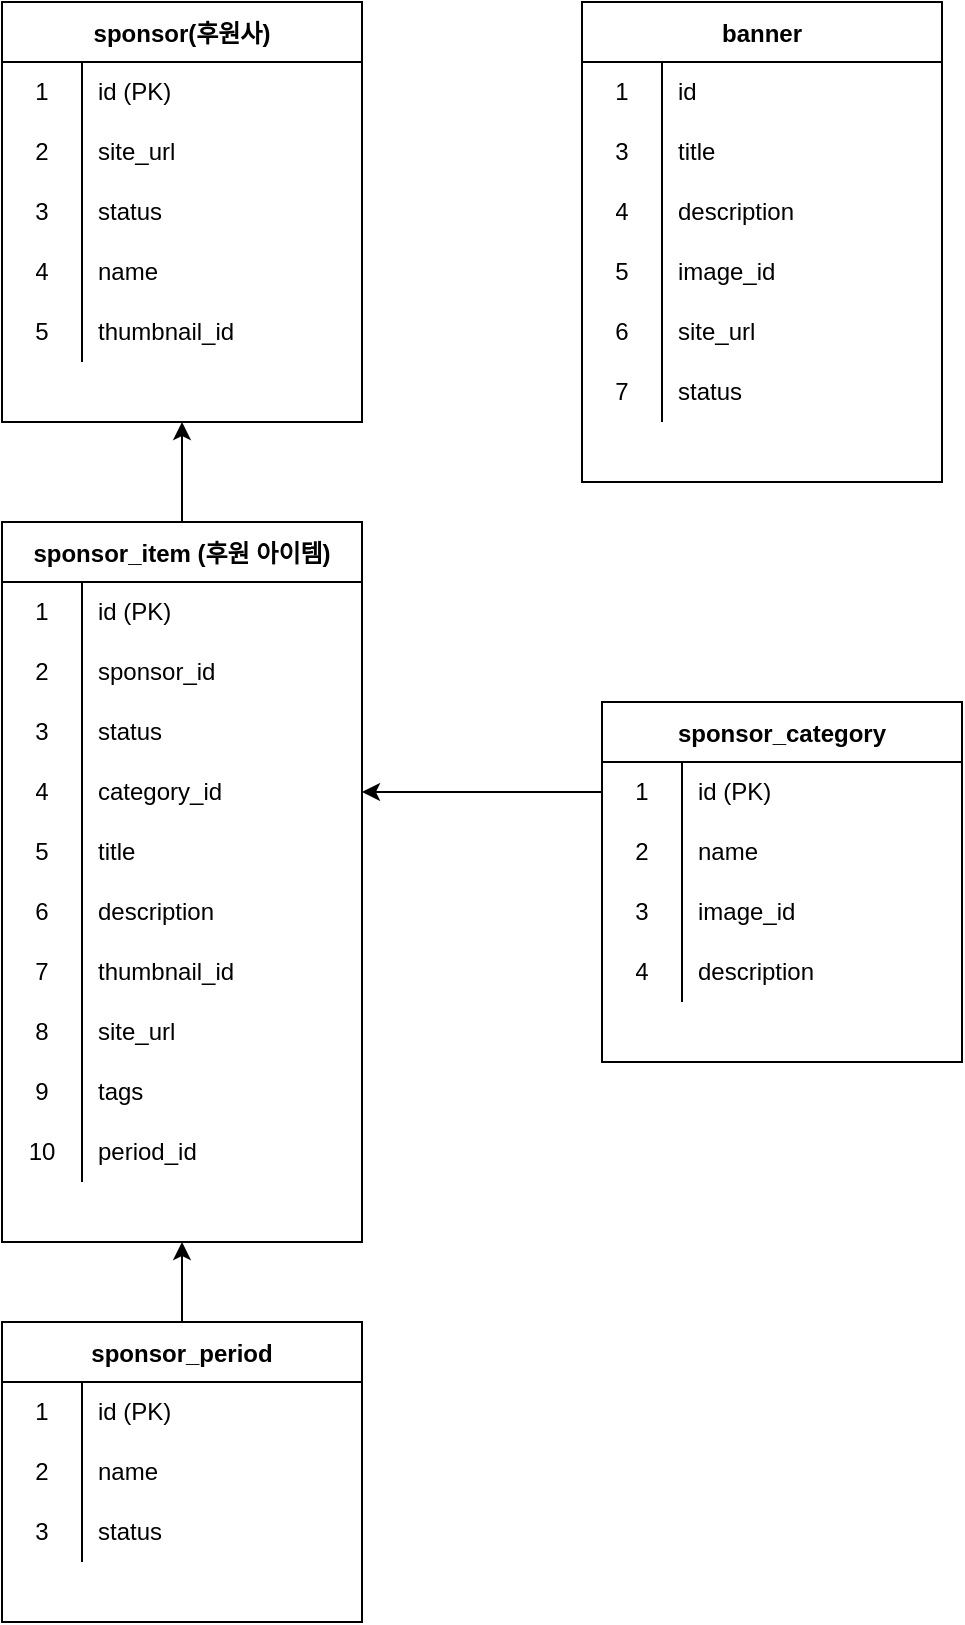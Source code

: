 <mxfile version="20.0.3"><diagram id="O9e_4yObjDnr6SX_5587" name="Page-1"><mxGraphModel dx="1522" dy="926" grid="1" gridSize="10" guides="1" tooltips="1" connect="1" arrows="1" fold="1" page="1" pageScale="1" pageWidth="827" pageHeight="1169" math="0" shadow="0"><root><mxCell id="0"/><mxCell id="1" parent="0"/><mxCell id="rZ8vC4ESYQw1i8KMVPp_-1" value="sponsor(후원사)" style="shape=table;startSize=30;container=1;collapsible=0;childLayout=tableLayout;fixedRows=1;rowLines=0;fontStyle=1;" vertex="1" parent="1"><mxGeometry x="150" y="40" width="180" height="210" as="geometry"/></mxCell><mxCell id="rZ8vC4ESYQw1i8KMVPp_-2" value="" style="shape=tableRow;horizontal=0;startSize=0;swimlaneHead=0;swimlaneBody=0;top=0;left=0;bottom=0;right=0;collapsible=0;dropTarget=0;fillColor=none;points=[[0,0.5],[1,0.5]];portConstraint=eastwest;" vertex="1" parent="rZ8vC4ESYQw1i8KMVPp_-1"><mxGeometry y="30" width="180" height="30" as="geometry"/></mxCell><mxCell id="rZ8vC4ESYQw1i8KMVPp_-3" value="1" style="shape=partialRectangle;html=1;whiteSpace=wrap;connectable=0;fillColor=none;top=0;left=0;bottom=0;right=0;overflow=hidden;pointerEvents=1;" vertex="1" parent="rZ8vC4ESYQw1i8KMVPp_-2"><mxGeometry width="40" height="30" as="geometry"><mxRectangle width="40" height="30" as="alternateBounds"/></mxGeometry></mxCell><mxCell id="rZ8vC4ESYQw1i8KMVPp_-4" value="id (PK)" style="shape=partialRectangle;html=1;whiteSpace=wrap;connectable=0;fillColor=none;top=0;left=0;bottom=0;right=0;align=left;spacingLeft=6;overflow=hidden;" vertex="1" parent="rZ8vC4ESYQw1i8KMVPp_-2"><mxGeometry x="40" width="140" height="30" as="geometry"><mxRectangle width="140" height="30" as="alternateBounds"/></mxGeometry></mxCell><mxCell id="rZ8vC4ESYQw1i8KMVPp_-5" value="" style="shape=tableRow;horizontal=0;startSize=0;swimlaneHead=0;swimlaneBody=0;top=0;left=0;bottom=0;right=0;collapsible=0;dropTarget=0;fillColor=none;points=[[0,0.5],[1,0.5]];portConstraint=eastwest;" vertex="1" parent="rZ8vC4ESYQw1i8KMVPp_-1"><mxGeometry y="60" width="180" height="30" as="geometry"/></mxCell><mxCell id="rZ8vC4ESYQw1i8KMVPp_-6" value="2" style="shape=partialRectangle;html=1;whiteSpace=wrap;connectable=0;fillColor=none;top=0;left=0;bottom=0;right=0;overflow=hidden;" vertex="1" parent="rZ8vC4ESYQw1i8KMVPp_-5"><mxGeometry width="40" height="30" as="geometry"><mxRectangle width="40" height="30" as="alternateBounds"/></mxGeometry></mxCell><mxCell id="rZ8vC4ESYQw1i8KMVPp_-7" value="site_url" style="shape=partialRectangle;html=1;whiteSpace=wrap;connectable=0;fillColor=none;top=0;left=0;bottom=0;right=0;align=left;spacingLeft=6;overflow=hidden;" vertex="1" parent="rZ8vC4ESYQw1i8KMVPp_-5"><mxGeometry x="40" width="140" height="30" as="geometry"><mxRectangle width="140" height="30" as="alternateBounds"/></mxGeometry></mxCell><mxCell id="rZ8vC4ESYQw1i8KMVPp_-8" value="" style="shape=tableRow;horizontal=0;startSize=0;swimlaneHead=0;swimlaneBody=0;top=0;left=0;bottom=0;right=0;collapsible=0;dropTarget=0;fillColor=none;points=[[0,0.5],[1,0.5]];portConstraint=eastwest;" vertex="1" parent="rZ8vC4ESYQw1i8KMVPp_-1"><mxGeometry y="90" width="180" height="30" as="geometry"/></mxCell><mxCell id="rZ8vC4ESYQw1i8KMVPp_-9" value="3" style="shape=partialRectangle;html=1;whiteSpace=wrap;connectable=0;fillColor=none;top=0;left=0;bottom=0;right=0;overflow=hidden;" vertex="1" parent="rZ8vC4ESYQw1i8KMVPp_-8"><mxGeometry width="40" height="30" as="geometry"><mxRectangle width="40" height="30" as="alternateBounds"/></mxGeometry></mxCell><mxCell id="rZ8vC4ESYQw1i8KMVPp_-10" value="status" style="shape=partialRectangle;html=1;whiteSpace=wrap;connectable=0;fillColor=none;top=0;left=0;bottom=0;right=0;align=left;spacingLeft=6;overflow=hidden;" vertex="1" parent="rZ8vC4ESYQw1i8KMVPp_-8"><mxGeometry x="40" width="140" height="30" as="geometry"><mxRectangle width="140" height="30" as="alternateBounds"/></mxGeometry></mxCell><mxCell id="rZ8vC4ESYQw1i8KMVPp_-72" style="shape=tableRow;horizontal=0;startSize=0;swimlaneHead=0;swimlaneBody=0;top=0;left=0;bottom=0;right=0;collapsible=0;dropTarget=0;fillColor=none;points=[[0,0.5],[1,0.5]];portConstraint=eastwest;" vertex="1" parent="rZ8vC4ESYQw1i8KMVPp_-1"><mxGeometry y="120" width="180" height="30" as="geometry"/></mxCell><mxCell id="rZ8vC4ESYQw1i8KMVPp_-73" value="4" style="shape=partialRectangle;html=1;whiteSpace=wrap;connectable=0;fillColor=none;top=0;left=0;bottom=0;right=0;overflow=hidden;" vertex="1" parent="rZ8vC4ESYQw1i8KMVPp_-72"><mxGeometry width="40" height="30" as="geometry"><mxRectangle width="40" height="30" as="alternateBounds"/></mxGeometry></mxCell><mxCell id="rZ8vC4ESYQw1i8KMVPp_-74" value="name" style="shape=partialRectangle;html=1;whiteSpace=wrap;connectable=0;fillColor=none;top=0;left=0;bottom=0;right=0;align=left;spacingLeft=6;overflow=hidden;" vertex="1" parent="rZ8vC4ESYQw1i8KMVPp_-72"><mxGeometry x="40" width="140" height="30" as="geometry"><mxRectangle width="140" height="30" as="alternateBounds"/></mxGeometry></mxCell><mxCell id="rZ8vC4ESYQw1i8KMVPp_-75" style="shape=tableRow;horizontal=0;startSize=0;swimlaneHead=0;swimlaneBody=0;top=0;left=0;bottom=0;right=0;collapsible=0;dropTarget=0;fillColor=none;points=[[0,0.5],[1,0.5]];portConstraint=eastwest;" vertex="1" parent="rZ8vC4ESYQw1i8KMVPp_-1"><mxGeometry y="150" width="180" height="30" as="geometry"/></mxCell><mxCell id="rZ8vC4ESYQw1i8KMVPp_-76" value="5" style="shape=partialRectangle;html=1;whiteSpace=wrap;connectable=0;fillColor=none;top=0;left=0;bottom=0;right=0;overflow=hidden;" vertex="1" parent="rZ8vC4ESYQw1i8KMVPp_-75"><mxGeometry width="40" height="30" as="geometry"><mxRectangle width="40" height="30" as="alternateBounds"/></mxGeometry></mxCell><mxCell id="rZ8vC4ESYQw1i8KMVPp_-77" value="thumbnail_id" style="shape=partialRectangle;html=1;whiteSpace=wrap;connectable=0;fillColor=none;top=0;left=0;bottom=0;right=0;align=left;spacingLeft=6;overflow=hidden;" vertex="1" parent="rZ8vC4ESYQw1i8KMVPp_-75"><mxGeometry x="40" width="140" height="30" as="geometry"><mxRectangle width="140" height="30" as="alternateBounds"/></mxGeometry></mxCell><mxCell id="rZ8vC4ESYQw1i8KMVPp_-14" value="sponsor_category" style="shape=table;startSize=30;container=1;collapsible=0;childLayout=tableLayout;fixedRows=1;rowLines=0;fontStyle=1;" vertex="1" parent="1"><mxGeometry x="450" y="390" width="180" height="180" as="geometry"/></mxCell><mxCell id="rZ8vC4ESYQw1i8KMVPp_-15" value="" style="shape=tableRow;horizontal=0;startSize=0;swimlaneHead=0;swimlaneBody=0;top=0;left=0;bottom=0;right=0;collapsible=0;dropTarget=0;fillColor=none;points=[[0,0.5],[1,0.5]];portConstraint=eastwest;" vertex="1" parent="rZ8vC4ESYQw1i8KMVPp_-14"><mxGeometry y="30" width="180" height="30" as="geometry"/></mxCell><mxCell id="rZ8vC4ESYQw1i8KMVPp_-16" value="1" style="shape=partialRectangle;html=1;whiteSpace=wrap;connectable=0;fillColor=none;top=0;left=0;bottom=0;right=0;overflow=hidden;pointerEvents=1;" vertex="1" parent="rZ8vC4ESYQw1i8KMVPp_-15"><mxGeometry width="40" height="30" as="geometry"><mxRectangle width="40" height="30" as="alternateBounds"/></mxGeometry></mxCell><mxCell id="rZ8vC4ESYQw1i8KMVPp_-17" value="id (PK)" style="shape=partialRectangle;html=1;whiteSpace=wrap;connectable=0;fillColor=none;top=0;left=0;bottom=0;right=0;align=left;spacingLeft=6;overflow=hidden;" vertex="1" parent="rZ8vC4ESYQw1i8KMVPp_-15"><mxGeometry x="40" width="140" height="30" as="geometry"><mxRectangle width="140" height="30" as="alternateBounds"/></mxGeometry></mxCell><mxCell id="rZ8vC4ESYQw1i8KMVPp_-18" value="" style="shape=tableRow;horizontal=0;startSize=0;swimlaneHead=0;swimlaneBody=0;top=0;left=0;bottom=0;right=0;collapsible=0;dropTarget=0;fillColor=none;points=[[0,0.5],[1,0.5]];portConstraint=eastwest;" vertex="1" parent="rZ8vC4ESYQw1i8KMVPp_-14"><mxGeometry y="60" width="180" height="30" as="geometry"/></mxCell><mxCell id="rZ8vC4ESYQw1i8KMVPp_-19" value="2" style="shape=partialRectangle;html=1;whiteSpace=wrap;connectable=0;fillColor=none;top=0;left=0;bottom=0;right=0;overflow=hidden;" vertex="1" parent="rZ8vC4ESYQw1i8KMVPp_-18"><mxGeometry width="40" height="30" as="geometry"><mxRectangle width="40" height="30" as="alternateBounds"/></mxGeometry></mxCell><mxCell id="rZ8vC4ESYQw1i8KMVPp_-20" value="name" style="shape=partialRectangle;html=1;whiteSpace=wrap;connectable=0;fillColor=none;top=0;left=0;bottom=0;right=0;align=left;spacingLeft=6;overflow=hidden;" vertex="1" parent="rZ8vC4ESYQw1i8KMVPp_-18"><mxGeometry x="40" width="140" height="30" as="geometry"><mxRectangle width="140" height="30" as="alternateBounds"/></mxGeometry></mxCell><mxCell id="rZ8vC4ESYQw1i8KMVPp_-78" style="shape=tableRow;horizontal=0;startSize=0;swimlaneHead=0;swimlaneBody=0;top=0;left=0;bottom=0;right=0;collapsible=0;dropTarget=0;fillColor=none;points=[[0,0.5],[1,0.5]];portConstraint=eastwest;" vertex="1" parent="rZ8vC4ESYQw1i8KMVPp_-14"><mxGeometry y="90" width="180" height="30" as="geometry"/></mxCell><mxCell id="rZ8vC4ESYQw1i8KMVPp_-79" value="3" style="shape=partialRectangle;html=1;whiteSpace=wrap;connectable=0;fillColor=none;top=0;left=0;bottom=0;right=0;overflow=hidden;" vertex="1" parent="rZ8vC4ESYQw1i8KMVPp_-78"><mxGeometry width="40" height="30" as="geometry"><mxRectangle width="40" height="30" as="alternateBounds"/></mxGeometry></mxCell><mxCell id="rZ8vC4ESYQw1i8KMVPp_-80" value="image_id" style="shape=partialRectangle;html=1;whiteSpace=wrap;connectable=0;fillColor=none;top=0;left=0;bottom=0;right=0;align=left;spacingLeft=6;overflow=hidden;" vertex="1" parent="rZ8vC4ESYQw1i8KMVPp_-78"><mxGeometry x="40" width="140" height="30" as="geometry"><mxRectangle width="140" height="30" as="alternateBounds"/></mxGeometry></mxCell><mxCell id="rZ8vC4ESYQw1i8KMVPp_-102" style="shape=tableRow;horizontal=0;startSize=0;swimlaneHead=0;swimlaneBody=0;top=0;left=0;bottom=0;right=0;collapsible=0;dropTarget=0;fillColor=none;points=[[0,0.5],[1,0.5]];portConstraint=eastwest;" vertex="1" parent="rZ8vC4ESYQw1i8KMVPp_-14"><mxGeometry y="120" width="180" height="30" as="geometry"/></mxCell><mxCell id="rZ8vC4ESYQw1i8KMVPp_-103" value="4" style="shape=partialRectangle;html=1;whiteSpace=wrap;connectable=0;fillColor=none;top=0;left=0;bottom=0;right=0;overflow=hidden;" vertex="1" parent="rZ8vC4ESYQw1i8KMVPp_-102"><mxGeometry width="40" height="30" as="geometry"><mxRectangle width="40" height="30" as="alternateBounds"/></mxGeometry></mxCell><mxCell id="rZ8vC4ESYQw1i8KMVPp_-104" value="description" style="shape=partialRectangle;html=1;whiteSpace=wrap;connectable=0;fillColor=none;top=0;left=0;bottom=0;right=0;align=left;spacingLeft=6;overflow=hidden;" vertex="1" parent="rZ8vC4ESYQw1i8KMVPp_-102"><mxGeometry x="40" width="140" height="30" as="geometry"><mxRectangle width="140" height="30" as="alternateBounds"/></mxGeometry></mxCell><mxCell id="rZ8vC4ESYQw1i8KMVPp_-24" value="sponsor_item (후원 아이템)" style="shape=table;startSize=30;container=1;collapsible=0;childLayout=tableLayout;fixedRows=1;rowLines=0;fontStyle=1;" vertex="1" parent="1"><mxGeometry x="150" y="300" width="180" height="360" as="geometry"/></mxCell><mxCell id="rZ8vC4ESYQw1i8KMVPp_-25" value="" style="shape=tableRow;horizontal=0;startSize=0;swimlaneHead=0;swimlaneBody=0;top=0;left=0;bottom=0;right=0;collapsible=0;dropTarget=0;fillColor=none;points=[[0,0.5],[1,0.5]];portConstraint=eastwest;" vertex="1" parent="rZ8vC4ESYQw1i8KMVPp_-24"><mxGeometry y="30" width="180" height="30" as="geometry"/></mxCell><mxCell id="rZ8vC4ESYQw1i8KMVPp_-26" value="1" style="shape=partialRectangle;html=1;whiteSpace=wrap;connectable=0;fillColor=none;top=0;left=0;bottom=0;right=0;overflow=hidden;pointerEvents=1;" vertex="1" parent="rZ8vC4ESYQw1i8KMVPp_-25"><mxGeometry width="40" height="30" as="geometry"><mxRectangle width="40" height="30" as="alternateBounds"/></mxGeometry></mxCell><mxCell id="rZ8vC4ESYQw1i8KMVPp_-27" value="id (PK)" style="shape=partialRectangle;html=1;whiteSpace=wrap;connectable=0;fillColor=none;top=0;left=0;bottom=0;right=0;align=left;spacingLeft=6;overflow=hidden;" vertex="1" parent="rZ8vC4ESYQw1i8KMVPp_-25"><mxGeometry x="40" width="140" height="30" as="geometry"><mxRectangle width="140" height="30" as="alternateBounds"/></mxGeometry></mxCell><mxCell id="rZ8vC4ESYQw1i8KMVPp_-28" value="" style="shape=tableRow;horizontal=0;startSize=0;swimlaneHead=0;swimlaneBody=0;top=0;left=0;bottom=0;right=0;collapsible=0;dropTarget=0;fillColor=none;points=[[0,0.5],[1,0.5]];portConstraint=eastwest;" vertex="1" parent="rZ8vC4ESYQw1i8KMVPp_-24"><mxGeometry y="60" width="180" height="30" as="geometry"/></mxCell><mxCell id="rZ8vC4ESYQw1i8KMVPp_-29" value="2" style="shape=partialRectangle;html=1;whiteSpace=wrap;connectable=0;fillColor=none;top=0;left=0;bottom=0;right=0;overflow=hidden;" vertex="1" parent="rZ8vC4ESYQw1i8KMVPp_-28"><mxGeometry width="40" height="30" as="geometry"><mxRectangle width="40" height="30" as="alternateBounds"/></mxGeometry></mxCell><mxCell id="rZ8vC4ESYQw1i8KMVPp_-30" value="sponsor_id" style="shape=partialRectangle;html=1;whiteSpace=wrap;connectable=0;fillColor=none;top=0;left=0;bottom=0;right=0;align=left;spacingLeft=6;overflow=hidden;" vertex="1" parent="rZ8vC4ESYQw1i8KMVPp_-28"><mxGeometry x="40" width="140" height="30" as="geometry"><mxRectangle width="140" height="30" as="alternateBounds"/></mxGeometry></mxCell><mxCell id="rZ8vC4ESYQw1i8KMVPp_-31" value="" style="shape=tableRow;horizontal=0;startSize=0;swimlaneHead=0;swimlaneBody=0;top=0;left=0;bottom=0;right=0;collapsible=0;dropTarget=0;fillColor=none;points=[[0,0.5],[1,0.5]];portConstraint=eastwest;" vertex="1" parent="rZ8vC4ESYQw1i8KMVPp_-24"><mxGeometry y="90" width="180" height="30" as="geometry"/></mxCell><mxCell id="rZ8vC4ESYQw1i8KMVPp_-32" value="3" style="shape=partialRectangle;html=1;whiteSpace=wrap;connectable=0;fillColor=none;top=0;left=0;bottom=0;right=0;overflow=hidden;" vertex="1" parent="rZ8vC4ESYQw1i8KMVPp_-31"><mxGeometry width="40" height="30" as="geometry"><mxRectangle width="40" height="30" as="alternateBounds"/></mxGeometry></mxCell><mxCell id="rZ8vC4ESYQw1i8KMVPp_-33" value="status" style="shape=partialRectangle;html=1;whiteSpace=wrap;connectable=0;fillColor=none;top=0;left=0;bottom=0;right=0;align=left;spacingLeft=6;overflow=hidden;" vertex="1" parent="rZ8vC4ESYQw1i8KMVPp_-31"><mxGeometry x="40" width="140" height="30" as="geometry"><mxRectangle width="140" height="30" as="alternateBounds"/></mxGeometry></mxCell><mxCell id="rZ8vC4ESYQw1i8KMVPp_-36" style="shape=tableRow;horizontal=0;startSize=0;swimlaneHead=0;swimlaneBody=0;top=0;left=0;bottom=0;right=0;collapsible=0;dropTarget=0;fillColor=none;points=[[0,0.5],[1,0.5]];portConstraint=eastwest;" vertex="1" parent="rZ8vC4ESYQw1i8KMVPp_-24"><mxGeometry y="120" width="180" height="30" as="geometry"/></mxCell><mxCell id="rZ8vC4ESYQw1i8KMVPp_-37" value="4" style="shape=partialRectangle;html=1;whiteSpace=wrap;connectable=0;fillColor=none;top=0;left=0;bottom=0;right=0;overflow=hidden;" vertex="1" parent="rZ8vC4ESYQw1i8KMVPp_-36"><mxGeometry width="40" height="30" as="geometry"><mxRectangle width="40" height="30" as="alternateBounds"/></mxGeometry></mxCell><mxCell id="rZ8vC4ESYQw1i8KMVPp_-38" value="category_id" style="shape=partialRectangle;html=1;whiteSpace=wrap;connectable=0;fillColor=none;top=0;left=0;bottom=0;right=0;align=left;spacingLeft=6;overflow=hidden;" vertex="1" parent="rZ8vC4ESYQw1i8KMVPp_-36"><mxGeometry x="40" width="140" height="30" as="geometry"><mxRectangle width="140" height="30" as="alternateBounds"/></mxGeometry></mxCell><mxCell id="rZ8vC4ESYQw1i8KMVPp_-39" style="shape=tableRow;horizontal=0;startSize=0;swimlaneHead=0;swimlaneBody=0;top=0;left=0;bottom=0;right=0;collapsible=0;dropTarget=0;fillColor=none;points=[[0,0.5],[1,0.5]];portConstraint=eastwest;" vertex="1" parent="rZ8vC4ESYQw1i8KMVPp_-24"><mxGeometry y="150" width="180" height="30" as="geometry"/></mxCell><mxCell id="rZ8vC4ESYQw1i8KMVPp_-40" value="5" style="shape=partialRectangle;html=1;whiteSpace=wrap;connectable=0;fillColor=none;top=0;left=0;bottom=0;right=0;overflow=hidden;" vertex="1" parent="rZ8vC4ESYQw1i8KMVPp_-39"><mxGeometry width="40" height="30" as="geometry"><mxRectangle width="40" height="30" as="alternateBounds"/></mxGeometry></mxCell><mxCell id="rZ8vC4ESYQw1i8KMVPp_-41" value="title" style="shape=partialRectangle;html=1;whiteSpace=wrap;connectable=0;fillColor=none;top=0;left=0;bottom=0;right=0;align=left;spacingLeft=6;overflow=hidden;" vertex="1" parent="rZ8vC4ESYQw1i8KMVPp_-39"><mxGeometry x="40" width="140" height="30" as="geometry"><mxRectangle width="140" height="30" as="alternateBounds"/></mxGeometry></mxCell><mxCell id="rZ8vC4ESYQw1i8KMVPp_-42" style="shape=tableRow;horizontal=0;startSize=0;swimlaneHead=0;swimlaneBody=0;top=0;left=0;bottom=0;right=0;collapsible=0;dropTarget=0;fillColor=none;points=[[0,0.5],[1,0.5]];portConstraint=eastwest;" vertex="1" parent="rZ8vC4ESYQw1i8KMVPp_-24"><mxGeometry y="180" width="180" height="30" as="geometry"/></mxCell><mxCell id="rZ8vC4ESYQw1i8KMVPp_-43" value="6" style="shape=partialRectangle;html=1;whiteSpace=wrap;connectable=0;fillColor=none;top=0;left=0;bottom=0;right=0;overflow=hidden;" vertex="1" parent="rZ8vC4ESYQw1i8KMVPp_-42"><mxGeometry width="40" height="30" as="geometry"><mxRectangle width="40" height="30" as="alternateBounds"/></mxGeometry></mxCell><mxCell id="rZ8vC4ESYQw1i8KMVPp_-44" value="description" style="shape=partialRectangle;html=1;whiteSpace=wrap;connectable=0;fillColor=none;top=0;left=0;bottom=0;right=0;align=left;spacingLeft=6;overflow=hidden;" vertex="1" parent="rZ8vC4ESYQw1i8KMVPp_-42"><mxGeometry x="40" width="140" height="30" as="geometry"><mxRectangle width="140" height="30" as="alternateBounds"/></mxGeometry></mxCell><mxCell id="rZ8vC4ESYQw1i8KMVPp_-45" style="shape=tableRow;horizontal=0;startSize=0;swimlaneHead=0;swimlaneBody=0;top=0;left=0;bottom=0;right=0;collapsible=0;dropTarget=0;fillColor=none;points=[[0,0.5],[1,0.5]];portConstraint=eastwest;" vertex="1" parent="rZ8vC4ESYQw1i8KMVPp_-24"><mxGeometry y="210" width="180" height="30" as="geometry"/></mxCell><mxCell id="rZ8vC4ESYQw1i8KMVPp_-46" value="7" style="shape=partialRectangle;html=1;whiteSpace=wrap;connectable=0;fillColor=none;top=0;left=0;bottom=0;right=0;overflow=hidden;" vertex="1" parent="rZ8vC4ESYQw1i8KMVPp_-45"><mxGeometry width="40" height="30" as="geometry"><mxRectangle width="40" height="30" as="alternateBounds"/></mxGeometry></mxCell><mxCell id="rZ8vC4ESYQw1i8KMVPp_-47" value="thumbnail_id" style="shape=partialRectangle;html=1;whiteSpace=wrap;connectable=0;fillColor=none;top=0;left=0;bottom=0;right=0;align=left;spacingLeft=6;overflow=hidden;" vertex="1" parent="rZ8vC4ESYQw1i8KMVPp_-45"><mxGeometry x="40" width="140" height="30" as="geometry"><mxRectangle width="140" height="30" as="alternateBounds"/></mxGeometry></mxCell><mxCell id="rZ8vC4ESYQw1i8KMVPp_-48" style="shape=tableRow;horizontal=0;startSize=0;swimlaneHead=0;swimlaneBody=0;top=0;left=0;bottom=0;right=0;collapsible=0;dropTarget=0;fillColor=none;points=[[0,0.5],[1,0.5]];portConstraint=eastwest;" vertex="1" parent="rZ8vC4ESYQw1i8KMVPp_-24"><mxGeometry y="240" width="180" height="30" as="geometry"/></mxCell><mxCell id="rZ8vC4ESYQw1i8KMVPp_-49" value="8" style="shape=partialRectangle;html=1;whiteSpace=wrap;connectable=0;fillColor=none;top=0;left=0;bottom=0;right=0;overflow=hidden;" vertex="1" parent="rZ8vC4ESYQw1i8KMVPp_-48"><mxGeometry width="40" height="30" as="geometry"><mxRectangle width="40" height="30" as="alternateBounds"/></mxGeometry></mxCell><mxCell id="rZ8vC4ESYQw1i8KMVPp_-50" value="site_url" style="shape=partialRectangle;html=1;whiteSpace=wrap;connectable=0;fillColor=none;top=0;left=0;bottom=0;right=0;align=left;spacingLeft=6;overflow=hidden;" vertex="1" parent="rZ8vC4ESYQw1i8KMVPp_-48"><mxGeometry x="40" width="140" height="30" as="geometry"><mxRectangle width="140" height="30" as="alternateBounds"/></mxGeometry></mxCell><mxCell id="rZ8vC4ESYQw1i8KMVPp_-51" style="shape=tableRow;horizontal=0;startSize=0;swimlaneHead=0;swimlaneBody=0;top=0;left=0;bottom=0;right=0;collapsible=0;dropTarget=0;fillColor=none;points=[[0,0.5],[1,0.5]];portConstraint=eastwest;" vertex="1" parent="rZ8vC4ESYQw1i8KMVPp_-24"><mxGeometry y="270" width="180" height="30" as="geometry"/></mxCell><mxCell id="rZ8vC4ESYQw1i8KMVPp_-52" value="9" style="shape=partialRectangle;html=1;whiteSpace=wrap;connectable=0;fillColor=none;top=0;left=0;bottom=0;right=0;overflow=hidden;" vertex="1" parent="rZ8vC4ESYQw1i8KMVPp_-51"><mxGeometry width="40" height="30" as="geometry"><mxRectangle width="40" height="30" as="alternateBounds"/></mxGeometry></mxCell><mxCell id="rZ8vC4ESYQw1i8KMVPp_-53" value="tags" style="shape=partialRectangle;html=1;whiteSpace=wrap;connectable=0;fillColor=none;top=0;left=0;bottom=0;right=0;align=left;spacingLeft=6;overflow=hidden;" vertex="1" parent="rZ8vC4ESYQw1i8KMVPp_-51"><mxGeometry x="40" width="140" height="30" as="geometry"><mxRectangle width="140" height="30" as="alternateBounds"/></mxGeometry></mxCell><mxCell id="rZ8vC4ESYQw1i8KMVPp_-93" style="shape=tableRow;horizontal=0;startSize=0;swimlaneHead=0;swimlaneBody=0;top=0;left=0;bottom=0;right=0;collapsible=0;dropTarget=0;fillColor=none;points=[[0,0.5],[1,0.5]];portConstraint=eastwest;" vertex="1" parent="rZ8vC4ESYQw1i8KMVPp_-24"><mxGeometry y="300" width="180" height="30" as="geometry"/></mxCell><mxCell id="rZ8vC4ESYQw1i8KMVPp_-94" value="10" style="shape=partialRectangle;html=1;whiteSpace=wrap;connectable=0;fillColor=none;top=0;left=0;bottom=0;right=0;overflow=hidden;" vertex="1" parent="rZ8vC4ESYQw1i8KMVPp_-93"><mxGeometry width="40" height="30" as="geometry"><mxRectangle width="40" height="30" as="alternateBounds"/></mxGeometry></mxCell><mxCell id="rZ8vC4ESYQw1i8KMVPp_-95" value="period_id" style="shape=partialRectangle;html=1;whiteSpace=wrap;connectable=0;fillColor=none;top=0;left=0;bottom=0;right=0;align=left;spacingLeft=6;overflow=hidden;" vertex="1" parent="rZ8vC4ESYQw1i8KMVPp_-93"><mxGeometry x="40" width="140" height="30" as="geometry"><mxRectangle width="140" height="30" as="alternateBounds"/></mxGeometry></mxCell><mxCell id="rZ8vC4ESYQw1i8KMVPp_-54" value="" style="endArrow=classic;html=1;rounded=0;entryX=0.5;entryY=1;entryDx=0;entryDy=0;exitX=0.5;exitY=0;exitDx=0;exitDy=0;" edge="1" parent="1" source="rZ8vC4ESYQw1i8KMVPp_-24" target="rZ8vC4ESYQw1i8KMVPp_-1"><mxGeometry width="50" height="50" relative="1" as="geometry"><mxPoint x="390" y="290" as="sourcePoint"/><mxPoint x="440" y="240" as="targetPoint"/></mxGeometry></mxCell><mxCell id="rZ8vC4ESYQw1i8KMVPp_-55" value="" style="endArrow=classic;html=1;rounded=0;entryX=1;entryY=0.5;entryDx=0;entryDy=0;exitX=0;exitY=0.5;exitDx=0;exitDy=0;" edge="1" parent="1" source="rZ8vC4ESYQw1i8KMVPp_-15" target="rZ8vC4ESYQw1i8KMVPp_-36"><mxGeometry width="50" height="50" relative="1" as="geometry"><mxPoint x="390" y="340" as="sourcePoint"/><mxPoint x="440" y="290" as="targetPoint"/></mxGeometry></mxCell><mxCell id="rZ8vC4ESYQw1i8KMVPp_-56" value="banner" style="shape=table;startSize=30;container=1;collapsible=0;childLayout=tableLayout;fixedRows=1;rowLines=0;fontStyle=1;" vertex="1" parent="1"><mxGeometry x="440" y="40" width="180" height="240" as="geometry"/></mxCell><mxCell id="rZ8vC4ESYQw1i8KMVPp_-57" value="" style="shape=tableRow;horizontal=0;startSize=0;swimlaneHead=0;swimlaneBody=0;top=0;left=0;bottom=0;right=0;collapsible=0;dropTarget=0;fillColor=none;points=[[0,0.5],[1,0.5]];portConstraint=eastwest;" vertex="1" parent="rZ8vC4ESYQw1i8KMVPp_-56"><mxGeometry y="30" width="180" height="30" as="geometry"/></mxCell><mxCell id="rZ8vC4ESYQw1i8KMVPp_-58" value="1" style="shape=partialRectangle;html=1;whiteSpace=wrap;connectable=0;fillColor=none;top=0;left=0;bottom=0;right=0;overflow=hidden;pointerEvents=1;" vertex="1" parent="rZ8vC4ESYQw1i8KMVPp_-57"><mxGeometry width="40" height="30" as="geometry"><mxRectangle width="40" height="30" as="alternateBounds"/></mxGeometry></mxCell><mxCell id="rZ8vC4ESYQw1i8KMVPp_-59" value="id" style="shape=partialRectangle;html=1;whiteSpace=wrap;connectable=0;fillColor=none;top=0;left=0;bottom=0;right=0;align=left;spacingLeft=6;overflow=hidden;" vertex="1" parent="rZ8vC4ESYQw1i8KMVPp_-57"><mxGeometry x="40" width="140" height="30" as="geometry"><mxRectangle width="140" height="30" as="alternateBounds"/></mxGeometry></mxCell><mxCell id="rZ8vC4ESYQw1i8KMVPp_-63" value="" style="shape=tableRow;horizontal=0;startSize=0;swimlaneHead=0;swimlaneBody=0;top=0;left=0;bottom=0;right=0;collapsible=0;dropTarget=0;fillColor=none;points=[[0,0.5],[1,0.5]];portConstraint=eastwest;" vertex="1" parent="rZ8vC4ESYQw1i8KMVPp_-56"><mxGeometry y="60" width="180" height="30" as="geometry"/></mxCell><mxCell id="rZ8vC4ESYQw1i8KMVPp_-64" value="3" style="shape=partialRectangle;html=1;whiteSpace=wrap;connectable=0;fillColor=none;top=0;left=0;bottom=0;right=0;overflow=hidden;" vertex="1" parent="rZ8vC4ESYQw1i8KMVPp_-63"><mxGeometry width="40" height="30" as="geometry"><mxRectangle width="40" height="30" as="alternateBounds"/></mxGeometry></mxCell><mxCell id="rZ8vC4ESYQw1i8KMVPp_-65" value="title" style="shape=partialRectangle;html=1;whiteSpace=wrap;connectable=0;fillColor=none;top=0;left=0;bottom=0;right=0;align=left;spacingLeft=6;overflow=hidden;" vertex="1" parent="rZ8vC4ESYQw1i8KMVPp_-63"><mxGeometry x="40" width="140" height="30" as="geometry"><mxRectangle width="140" height="30" as="alternateBounds"/></mxGeometry></mxCell><mxCell id="rZ8vC4ESYQw1i8KMVPp_-66" value="" style="shape=tableRow;horizontal=0;startSize=0;swimlaneHead=0;swimlaneBody=0;top=0;left=0;bottom=0;right=0;collapsible=0;dropTarget=0;fillColor=none;points=[[0,0.5],[1,0.5]];portConstraint=eastwest;" vertex="1" parent="rZ8vC4ESYQw1i8KMVPp_-56"><mxGeometry y="90" width="180" height="30" as="geometry"/></mxCell><mxCell id="rZ8vC4ESYQw1i8KMVPp_-67" value="4" style="shape=partialRectangle;html=1;whiteSpace=wrap;connectable=0;fillColor=none;top=0;left=0;bottom=0;right=0;overflow=hidden;" vertex="1" parent="rZ8vC4ESYQw1i8KMVPp_-66"><mxGeometry width="40" height="30" as="geometry"><mxRectangle width="40" height="30" as="alternateBounds"/></mxGeometry></mxCell><mxCell id="rZ8vC4ESYQw1i8KMVPp_-68" value="description" style="shape=partialRectangle;html=1;whiteSpace=wrap;connectable=0;fillColor=none;top=0;left=0;bottom=0;right=0;align=left;spacingLeft=6;overflow=hidden;" vertex="1" parent="rZ8vC4ESYQw1i8KMVPp_-66"><mxGeometry x="40" width="140" height="30" as="geometry"><mxRectangle width="140" height="30" as="alternateBounds"/></mxGeometry></mxCell><mxCell id="rZ8vC4ESYQw1i8KMVPp_-69" value="" style="shape=tableRow;horizontal=0;startSize=0;swimlaneHead=0;swimlaneBody=0;top=0;left=0;bottom=0;right=0;collapsible=0;dropTarget=0;fillColor=none;points=[[0,0.5],[1,0.5]];portConstraint=eastwest;" vertex="1" parent="rZ8vC4ESYQw1i8KMVPp_-56"><mxGeometry y="120" width="180" height="30" as="geometry"/></mxCell><mxCell id="rZ8vC4ESYQw1i8KMVPp_-70" value="5" style="shape=partialRectangle;html=1;whiteSpace=wrap;connectable=0;fillColor=none;top=0;left=0;bottom=0;right=0;overflow=hidden;" vertex="1" parent="rZ8vC4ESYQw1i8KMVPp_-69"><mxGeometry width="40" height="30" as="geometry"><mxRectangle width="40" height="30" as="alternateBounds"/></mxGeometry></mxCell><mxCell id="rZ8vC4ESYQw1i8KMVPp_-71" value="image_id" style="shape=partialRectangle;html=1;whiteSpace=wrap;connectable=0;fillColor=none;top=0;left=0;bottom=0;right=0;align=left;spacingLeft=6;overflow=hidden;" vertex="1" parent="rZ8vC4ESYQw1i8KMVPp_-69"><mxGeometry x="40" width="140" height="30" as="geometry"><mxRectangle width="140" height="30" as="alternateBounds"/></mxGeometry></mxCell><mxCell id="rZ8vC4ESYQw1i8KMVPp_-96" value="" style="shape=tableRow;horizontal=0;startSize=0;swimlaneHead=0;swimlaneBody=0;top=0;left=0;bottom=0;right=0;collapsible=0;dropTarget=0;fillColor=none;points=[[0,0.5],[1,0.5]];portConstraint=eastwest;" vertex="1" parent="rZ8vC4ESYQw1i8KMVPp_-56"><mxGeometry y="150" width="180" height="30" as="geometry"/></mxCell><mxCell id="rZ8vC4ESYQw1i8KMVPp_-97" value="6" style="shape=partialRectangle;html=1;whiteSpace=wrap;connectable=0;fillColor=none;top=0;left=0;bottom=0;right=0;overflow=hidden;" vertex="1" parent="rZ8vC4ESYQw1i8KMVPp_-96"><mxGeometry width="40" height="30" as="geometry"><mxRectangle width="40" height="30" as="alternateBounds"/></mxGeometry></mxCell><mxCell id="rZ8vC4ESYQw1i8KMVPp_-98" value="site_url" style="shape=partialRectangle;html=1;whiteSpace=wrap;connectable=0;fillColor=none;top=0;left=0;bottom=0;right=0;align=left;spacingLeft=6;overflow=hidden;" vertex="1" parent="rZ8vC4ESYQw1i8KMVPp_-96"><mxGeometry x="40" width="140" height="30" as="geometry"><mxRectangle width="140" height="30" as="alternateBounds"/></mxGeometry></mxCell><mxCell id="rZ8vC4ESYQw1i8KMVPp_-99" value="" style="shape=tableRow;horizontal=0;startSize=0;swimlaneHead=0;swimlaneBody=0;top=0;left=0;bottom=0;right=0;collapsible=0;dropTarget=0;fillColor=none;points=[[0,0.5],[1,0.5]];portConstraint=eastwest;" vertex="1" parent="rZ8vC4ESYQw1i8KMVPp_-56"><mxGeometry y="180" width="180" height="30" as="geometry"/></mxCell><mxCell id="rZ8vC4ESYQw1i8KMVPp_-100" value="7" style="shape=partialRectangle;html=1;whiteSpace=wrap;connectable=0;fillColor=none;top=0;left=0;bottom=0;right=0;overflow=hidden;" vertex="1" parent="rZ8vC4ESYQw1i8KMVPp_-99"><mxGeometry width="40" height="30" as="geometry"><mxRectangle width="40" height="30" as="alternateBounds"/></mxGeometry></mxCell><mxCell id="rZ8vC4ESYQw1i8KMVPp_-101" value="status" style="shape=partialRectangle;html=1;whiteSpace=wrap;connectable=0;fillColor=none;top=0;left=0;bottom=0;right=0;align=left;spacingLeft=6;overflow=hidden;" vertex="1" parent="rZ8vC4ESYQw1i8KMVPp_-99"><mxGeometry x="40" width="140" height="30" as="geometry"><mxRectangle width="140" height="30" as="alternateBounds"/></mxGeometry></mxCell><mxCell id="rZ8vC4ESYQw1i8KMVPp_-81" value="sponsor_period" style="shape=table;startSize=30;container=1;collapsible=0;childLayout=tableLayout;fixedRows=1;rowLines=0;fontStyle=1;" vertex="1" parent="1"><mxGeometry x="150" y="700" width="180" height="150" as="geometry"/></mxCell><mxCell id="rZ8vC4ESYQw1i8KMVPp_-82" value="" style="shape=tableRow;horizontal=0;startSize=0;swimlaneHead=0;swimlaneBody=0;top=0;left=0;bottom=0;right=0;collapsible=0;dropTarget=0;fillColor=none;points=[[0,0.5],[1,0.5]];portConstraint=eastwest;" vertex="1" parent="rZ8vC4ESYQw1i8KMVPp_-81"><mxGeometry y="30" width="180" height="30" as="geometry"/></mxCell><mxCell id="rZ8vC4ESYQw1i8KMVPp_-83" value="1" style="shape=partialRectangle;html=1;whiteSpace=wrap;connectable=0;fillColor=none;top=0;left=0;bottom=0;right=0;overflow=hidden;pointerEvents=1;" vertex="1" parent="rZ8vC4ESYQw1i8KMVPp_-82"><mxGeometry width="40" height="30" as="geometry"><mxRectangle width="40" height="30" as="alternateBounds"/></mxGeometry></mxCell><mxCell id="rZ8vC4ESYQw1i8KMVPp_-84" value="id (PK)" style="shape=partialRectangle;html=1;whiteSpace=wrap;connectable=0;fillColor=none;top=0;left=0;bottom=0;right=0;align=left;spacingLeft=6;overflow=hidden;" vertex="1" parent="rZ8vC4ESYQw1i8KMVPp_-82"><mxGeometry x="40" width="140" height="30" as="geometry"><mxRectangle width="140" height="30" as="alternateBounds"/></mxGeometry></mxCell><mxCell id="rZ8vC4ESYQw1i8KMVPp_-85" value="" style="shape=tableRow;horizontal=0;startSize=0;swimlaneHead=0;swimlaneBody=0;top=0;left=0;bottom=0;right=0;collapsible=0;dropTarget=0;fillColor=none;points=[[0,0.5],[1,0.5]];portConstraint=eastwest;" vertex="1" parent="rZ8vC4ESYQw1i8KMVPp_-81"><mxGeometry y="60" width="180" height="30" as="geometry"/></mxCell><mxCell id="rZ8vC4ESYQw1i8KMVPp_-86" value="2" style="shape=partialRectangle;html=1;whiteSpace=wrap;connectable=0;fillColor=none;top=0;left=0;bottom=0;right=0;overflow=hidden;" vertex="1" parent="rZ8vC4ESYQw1i8KMVPp_-85"><mxGeometry width="40" height="30" as="geometry"><mxRectangle width="40" height="30" as="alternateBounds"/></mxGeometry></mxCell><mxCell id="rZ8vC4ESYQw1i8KMVPp_-87" value="name" style="shape=partialRectangle;html=1;whiteSpace=wrap;connectable=0;fillColor=none;top=0;left=0;bottom=0;right=0;align=left;spacingLeft=6;overflow=hidden;" vertex="1" parent="rZ8vC4ESYQw1i8KMVPp_-85"><mxGeometry x="40" width="140" height="30" as="geometry"><mxRectangle width="140" height="30" as="alternateBounds"/></mxGeometry></mxCell><mxCell id="rZ8vC4ESYQw1i8KMVPp_-105" value="" style="shape=tableRow;horizontal=0;startSize=0;swimlaneHead=0;swimlaneBody=0;top=0;left=0;bottom=0;right=0;collapsible=0;dropTarget=0;fillColor=none;points=[[0,0.5],[1,0.5]];portConstraint=eastwest;" vertex="1" parent="rZ8vC4ESYQw1i8KMVPp_-81"><mxGeometry y="90" width="180" height="30" as="geometry"/></mxCell><mxCell id="rZ8vC4ESYQw1i8KMVPp_-106" value="3" style="shape=partialRectangle;html=1;whiteSpace=wrap;connectable=0;fillColor=none;top=0;left=0;bottom=0;right=0;overflow=hidden;" vertex="1" parent="rZ8vC4ESYQw1i8KMVPp_-105"><mxGeometry width="40" height="30" as="geometry"><mxRectangle width="40" height="30" as="alternateBounds"/></mxGeometry></mxCell><mxCell id="rZ8vC4ESYQw1i8KMVPp_-107" value="status" style="shape=partialRectangle;html=1;whiteSpace=wrap;connectable=0;fillColor=none;top=0;left=0;bottom=0;right=0;align=left;spacingLeft=6;overflow=hidden;" vertex="1" parent="rZ8vC4ESYQw1i8KMVPp_-105"><mxGeometry x="40" width="140" height="30" as="geometry"><mxRectangle width="140" height="30" as="alternateBounds"/></mxGeometry></mxCell><mxCell id="rZ8vC4ESYQw1i8KMVPp_-92" value="" style="endArrow=classic;html=1;rounded=0;entryX=0.5;entryY=1;entryDx=0;entryDy=0;exitX=0.5;exitY=0;exitDx=0;exitDy=0;" edge="1" parent="1" source="rZ8vC4ESYQw1i8KMVPp_-81" target="rZ8vC4ESYQw1i8KMVPp_-24"><mxGeometry width="50" height="50" relative="1" as="geometry"><mxPoint x="250" y="730" as="sourcePoint"/><mxPoint x="300" y="680" as="targetPoint"/></mxGeometry></mxCell></root></mxGraphModel></diagram></mxfile>